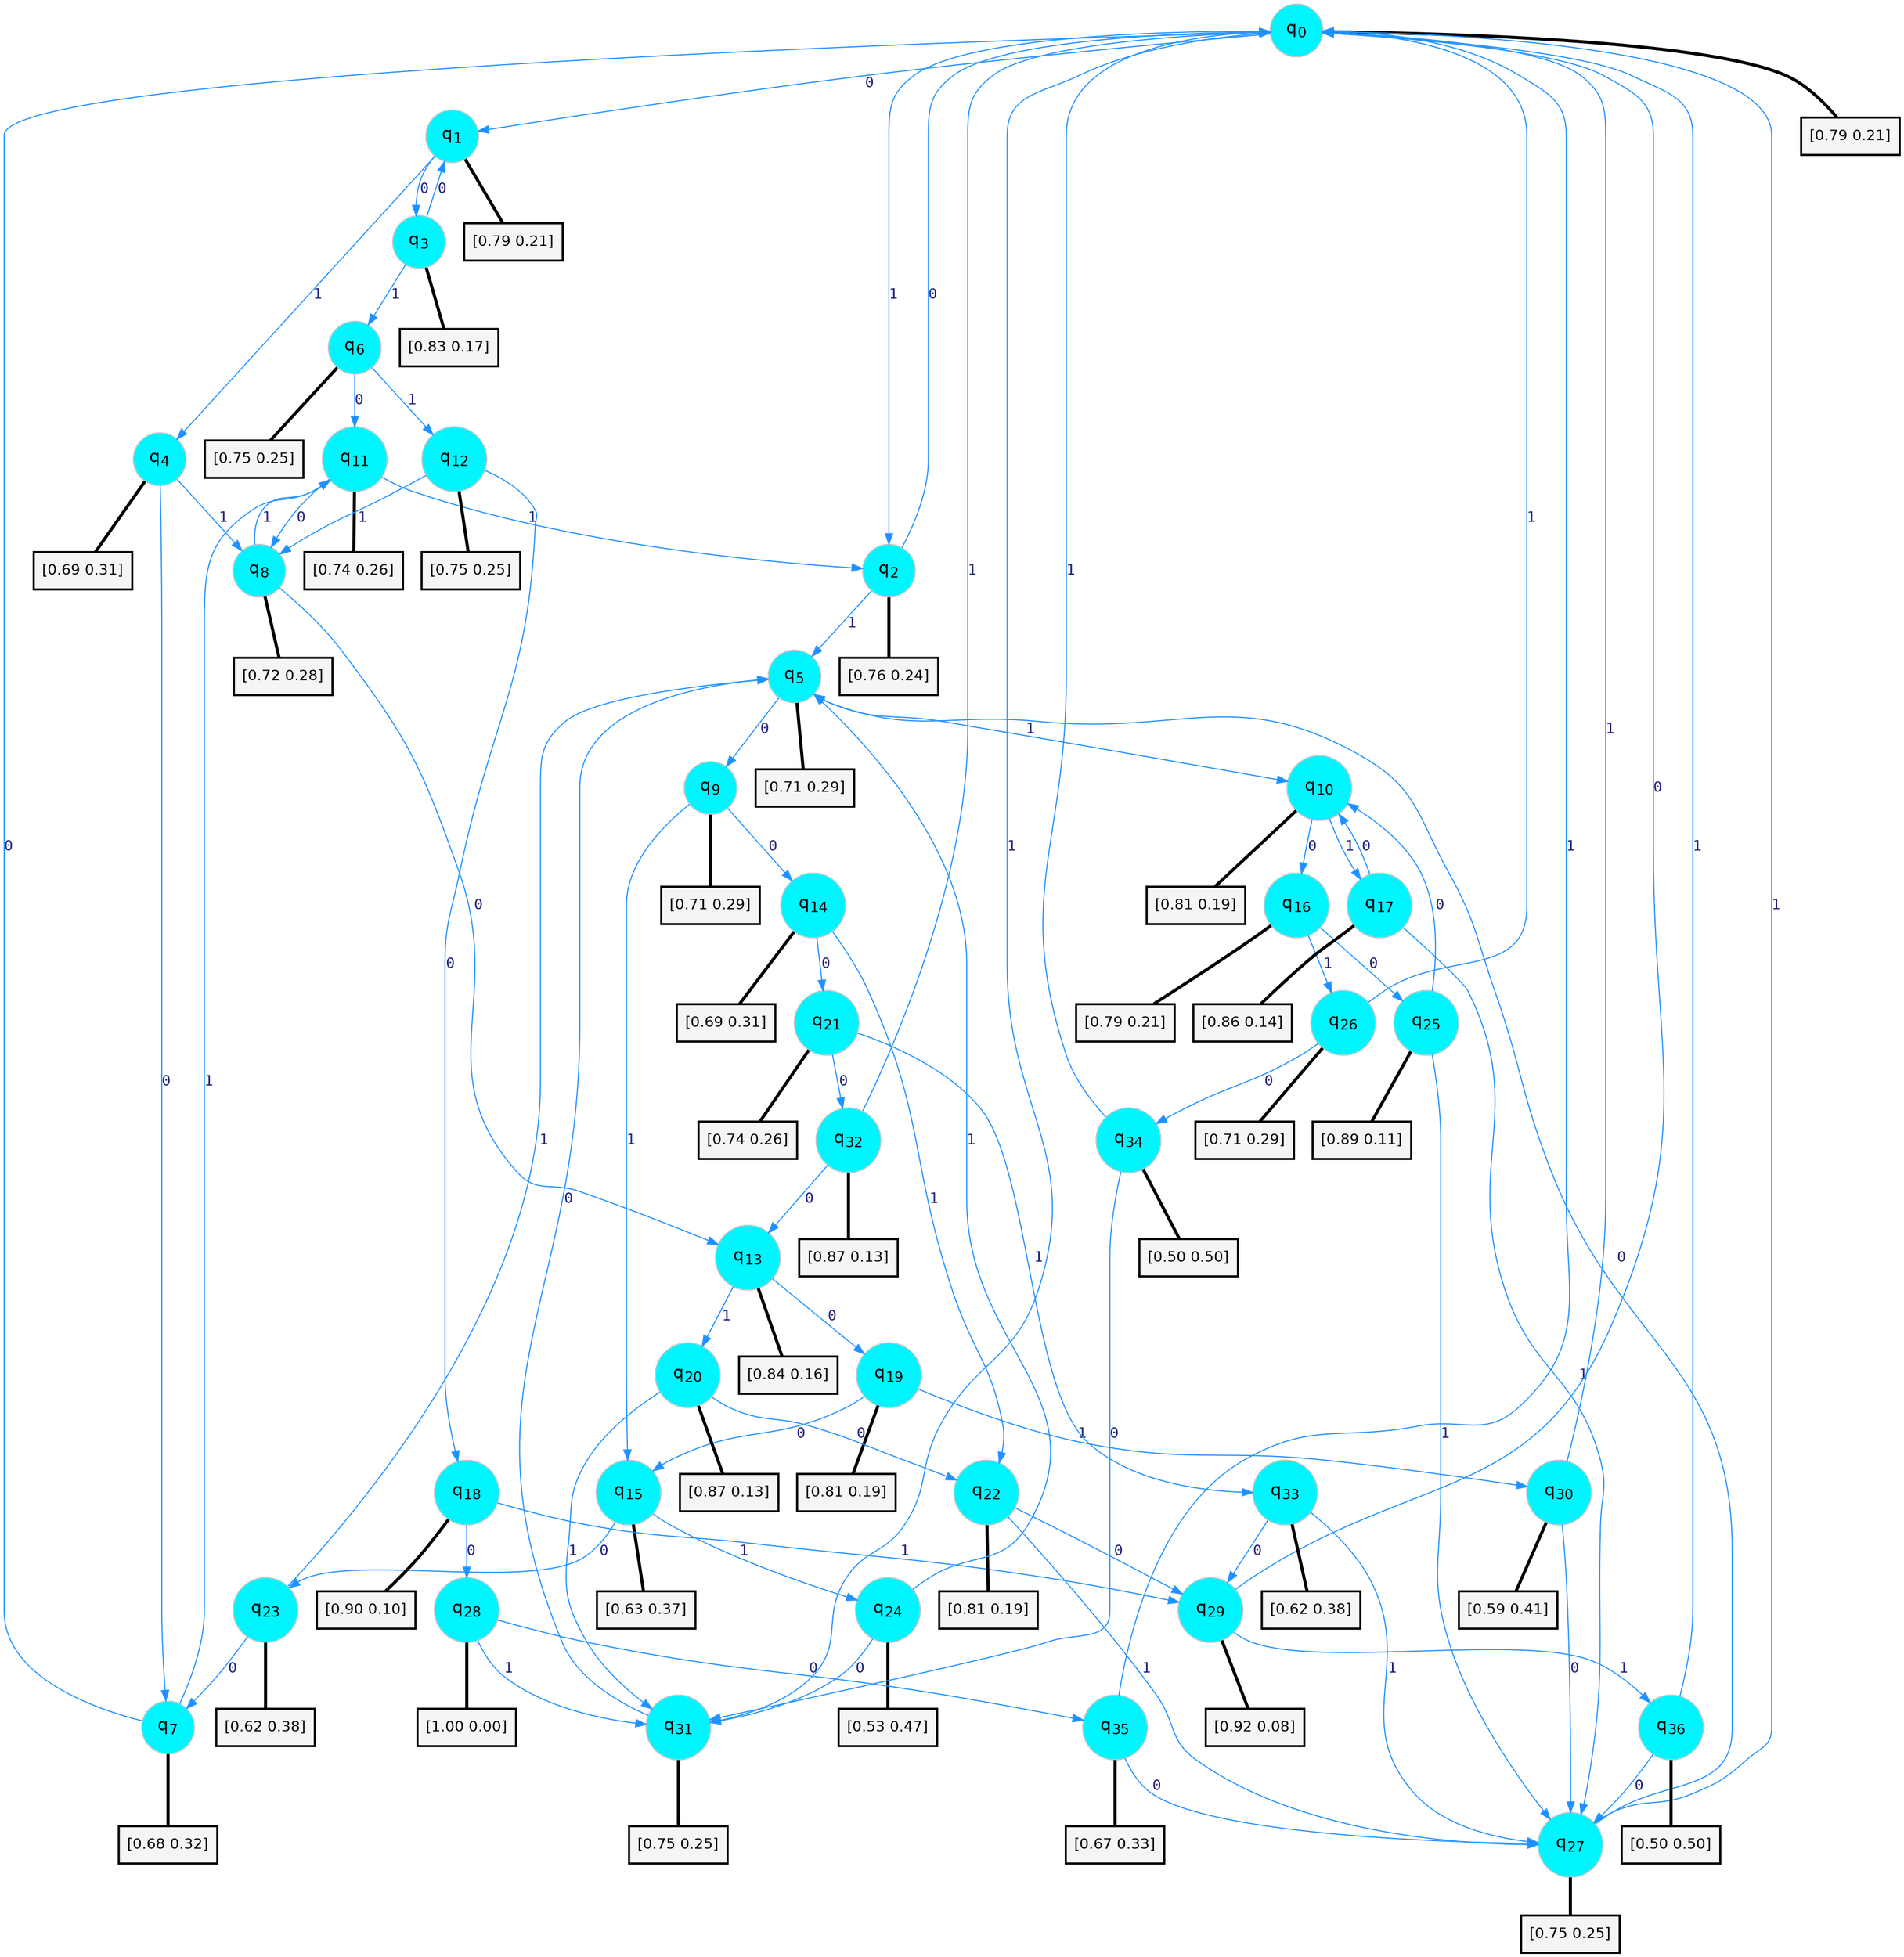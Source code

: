 digraph G {
graph [
bgcolor=transparent, dpi=300, rankdir=TD, size="40,25"];
node [
color=gray, fillcolor=turquoise1, fontcolor=black, fontname=Helvetica, fontsize=16, fontweight=bold, shape=circle, style=filled];
edge [
arrowsize=1, color=dodgerblue1, fontcolor=midnightblue, fontname=courier, fontweight=bold, penwidth=1, style=solid, weight=20];
0[label=<q<SUB>0</SUB>>];
1[label=<q<SUB>1</SUB>>];
2[label=<q<SUB>2</SUB>>];
3[label=<q<SUB>3</SUB>>];
4[label=<q<SUB>4</SUB>>];
5[label=<q<SUB>5</SUB>>];
6[label=<q<SUB>6</SUB>>];
7[label=<q<SUB>7</SUB>>];
8[label=<q<SUB>8</SUB>>];
9[label=<q<SUB>9</SUB>>];
10[label=<q<SUB>10</SUB>>];
11[label=<q<SUB>11</SUB>>];
12[label=<q<SUB>12</SUB>>];
13[label=<q<SUB>13</SUB>>];
14[label=<q<SUB>14</SUB>>];
15[label=<q<SUB>15</SUB>>];
16[label=<q<SUB>16</SUB>>];
17[label=<q<SUB>17</SUB>>];
18[label=<q<SUB>18</SUB>>];
19[label=<q<SUB>19</SUB>>];
20[label=<q<SUB>20</SUB>>];
21[label=<q<SUB>21</SUB>>];
22[label=<q<SUB>22</SUB>>];
23[label=<q<SUB>23</SUB>>];
24[label=<q<SUB>24</SUB>>];
25[label=<q<SUB>25</SUB>>];
26[label=<q<SUB>26</SUB>>];
27[label=<q<SUB>27</SUB>>];
28[label=<q<SUB>28</SUB>>];
29[label=<q<SUB>29</SUB>>];
30[label=<q<SUB>30</SUB>>];
31[label=<q<SUB>31</SUB>>];
32[label=<q<SUB>32</SUB>>];
33[label=<q<SUB>33</SUB>>];
34[label=<q<SUB>34</SUB>>];
35[label=<q<SUB>35</SUB>>];
36[label=<q<SUB>36</SUB>>];
37[label="[0.79 0.21]", shape=box,fontcolor=black, fontname=Helvetica, fontsize=14, penwidth=2, fillcolor=whitesmoke,color=black];
38[label="[0.79 0.21]", shape=box,fontcolor=black, fontname=Helvetica, fontsize=14, penwidth=2, fillcolor=whitesmoke,color=black];
39[label="[0.76 0.24]", shape=box,fontcolor=black, fontname=Helvetica, fontsize=14, penwidth=2, fillcolor=whitesmoke,color=black];
40[label="[0.83 0.17]", shape=box,fontcolor=black, fontname=Helvetica, fontsize=14, penwidth=2, fillcolor=whitesmoke,color=black];
41[label="[0.69 0.31]", shape=box,fontcolor=black, fontname=Helvetica, fontsize=14, penwidth=2, fillcolor=whitesmoke,color=black];
42[label="[0.71 0.29]", shape=box,fontcolor=black, fontname=Helvetica, fontsize=14, penwidth=2, fillcolor=whitesmoke,color=black];
43[label="[0.75 0.25]", shape=box,fontcolor=black, fontname=Helvetica, fontsize=14, penwidth=2, fillcolor=whitesmoke,color=black];
44[label="[0.68 0.32]", shape=box,fontcolor=black, fontname=Helvetica, fontsize=14, penwidth=2, fillcolor=whitesmoke,color=black];
45[label="[0.72 0.28]", shape=box,fontcolor=black, fontname=Helvetica, fontsize=14, penwidth=2, fillcolor=whitesmoke,color=black];
46[label="[0.71 0.29]", shape=box,fontcolor=black, fontname=Helvetica, fontsize=14, penwidth=2, fillcolor=whitesmoke,color=black];
47[label="[0.81 0.19]", shape=box,fontcolor=black, fontname=Helvetica, fontsize=14, penwidth=2, fillcolor=whitesmoke,color=black];
48[label="[0.74 0.26]", shape=box,fontcolor=black, fontname=Helvetica, fontsize=14, penwidth=2, fillcolor=whitesmoke,color=black];
49[label="[0.75 0.25]", shape=box,fontcolor=black, fontname=Helvetica, fontsize=14, penwidth=2, fillcolor=whitesmoke,color=black];
50[label="[0.84 0.16]", shape=box,fontcolor=black, fontname=Helvetica, fontsize=14, penwidth=2, fillcolor=whitesmoke,color=black];
51[label="[0.69 0.31]", shape=box,fontcolor=black, fontname=Helvetica, fontsize=14, penwidth=2, fillcolor=whitesmoke,color=black];
52[label="[0.63 0.37]", shape=box,fontcolor=black, fontname=Helvetica, fontsize=14, penwidth=2, fillcolor=whitesmoke,color=black];
53[label="[0.79 0.21]", shape=box,fontcolor=black, fontname=Helvetica, fontsize=14, penwidth=2, fillcolor=whitesmoke,color=black];
54[label="[0.86 0.14]", shape=box,fontcolor=black, fontname=Helvetica, fontsize=14, penwidth=2, fillcolor=whitesmoke,color=black];
55[label="[0.90 0.10]", shape=box,fontcolor=black, fontname=Helvetica, fontsize=14, penwidth=2, fillcolor=whitesmoke,color=black];
56[label="[0.81 0.19]", shape=box,fontcolor=black, fontname=Helvetica, fontsize=14, penwidth=2, fillcolor=whitesmoke,color=black];
57[label="[0.87 0.13]", shape=box,fontcolor=black, fontname=Helvetica, fontsize=14, penwidth=2, fillcolor=whitesmoke,color=black];
58[label="[0.74 0.26]", shape=box,fontcolor=black, fontname=Helvetica, fontsize=14, penwidth=2, fillcolor=whitesmoke,color=black];
59[label="[0.81 0.19]", shape=box,fontcolor=black, fontname=Helvetica, fontsize=14, penwidth=2, fillcolor=whitesmoke,color=black];
60[label="[0.62 0.38]", shape=box,fontcolor=black, fontname=Helvetica, fontsize=14, penwidth=2, fillcolor=whitesmoke,color=black];
61[label="[0.53 0.47]", shape=box,fontcolor=black, fontname=Helvetica, fontsize=14, penwidth=2, fillcolor=whitesmoke,color=black];
62[label="[0.89 0.11]", shape=box,fontcolor=black, fontname=Helvetica, fontsize=14, penwidth=2, fillcolor=whitesmoke,color=black];
63[label="[0.71 0.29]", shape=box,fontcolor=black, fontname=Helvetica, fontsize=14, penwidth=2, fillcolor=whitesmoke,color=black];
64[label="[0.75 0.25]", shape=box,fontcolor=black, fontname=Helvetica, fontsize=14, penwidth=2, fillcolor=whitesmoke,color=black];
65[label="[1.00 0.00]", shape=box,fontcolor=black, fontname=Helvetica, fontsize=14, penwidth=2, fillcolor=whitesmoke,color=black];
66[label="[0.92 0.08]", shape=box,fontcolor=black, fontname=Helvetica, fontsize=14, penwidth=2, fillcolor=whitesmoke,color=black];
67[label="[0.59 0.41]", shape=box,fontcolor=black, fontname=Helvetica, fontsize=14, penwidth=2, fillcolor=whitesmoke,color=black];
68[label="[0.75 0.25]", shape=box,fontcolor=black, fontname=Helvetica, fontsize=14, penwidth=2, fillcolor=whitesmoke,color=black];
69[label="[0.87 0.13]", shape=box,fontcolor=black, fontname=Helvetica, fontsize=14, penwidth=2, fillcolor=whitesmoke,color=black];
70[label="[0.62 0.38]", shape=box,fontcolor=black, fontname=Helvetica, fontsize=14, penwidth=2, fillcolor=whitesmoke,color=black];
71[label="[0.50 0.50]", shape=box,fontcolor=black, fontname=Helvetica, fontsize=14, penwidth=2, fillcolor=whitesmoke,color=black];
72[label="[0.67 0.33]", shape=box,fontcolor=black, fontname=Helvetica, fontsize=14, penwidth=2, fillcolor=whitesmoke,color=black];
73[label="[0.50 0.50]", shape=box,fontcolor=black, fontname=Helvetica, fontsize=14, penwidth=2, fillcolor=whitesmoke,color=black];
0->1 [label=0];
0->2 [label=1];
0->37 [arrowhead=none, penwidth=3,color=black];
1->3 [label=0];
1->4 [label=1];
1->38 [arrowhead=none, penwidth=3,color=black];
2->0 [label=0];
2->5 [label=1];
2->39 [arrowhead=none, penwidth=3,color=black];
3->1 [label=0];
3->6 [label=1];
3->40 [arrowhead=none, penwidth=3,color=black];
4->7 [label=0];
4->8 [label=1];
4->41 [arrowhead=none, penwidth=3,color=black];
5->9 [label=0];
5->10 [label=1];
5->42 [arrowhead=none, penwidth=3,color=black];
6->11 [label=0];
6->12 [label=1];
6->43 [arrowhead=none, penwidth=3,color=black];
7->0 [label=0];
7->11 [label=1];
7->44 [arrowhead=none, penwidth=3,color=black];
8->13 [label=0];
8->11 [label=1];
8->45 [arrowhead=none, penwidth=3,color=black];
9->14 [label=0];
9->15 [label=1];
9->46 [arrowhead=none, penwidth=3,color=black];
10->16 [label=0];
10->17 [label=1];
10->47 [arrowhead=none, penwidth=3,color=black];
11->8 [label=0];
11->2 [label=1];
11->48 [arrowhead=none, penwidth=3,color=black];
12->18 [label=0];
12->8 [label=1];
12->49 [arrowhead=none, penwidth=3,color=black];
13->19 [label=0];
13->20 [label=1];
13->50 [arrowhead=none, penwidth=3,color=black];
14->21 [label=0];
14->22 [label=1];
14->51 [arrowhead=none, penwidth=3,color=black];
15->23 [label=0];
15->24 [label=1];
15->52 [arrowhead=none, penwidth=3,color=black];
16->25 [label=0];
16->26 [label=1];
16->53 [arrowhead=none, penwidth=3,color=black];
17->10 [label=0];
17->27 [label=1];
17->54 [arrowhead=none, penwidth=3,color=black];
18->28 [label=0];
18->29 [label=1];
18->55 [arrowhead=none, penwidth=3,color=black];
19->15 [label=0];
19->30 [label=1];
19->56 [arrowhead=none, penwidth=3,color=black];
20->22 [label=0];
20->31 [label=1];
20->57 [arrowhead=none, penwidth=3,color=black];
21->32 [label=0];
21->33 [label=1];
21->58 [arrowhead=none, penwidth=3,color=black];
22->29 [label=0];
22->27 [label=1];
22->59 [arrowhead=none, penwidth=3,color=black];
23->7 [label=0];
23->5 [label=1];
23->60 [arrowhead=none, penwidth=3,color=black];
24->31 [label=0];
24->5 [label=1];
24->61 [arrowhead=none, penwidth=3,color=black];
25->10 [label=0];
25->27 [label=1];
25->62 [arrowhead=none, penwidth=3,color=black];
26->34 [label=0];
26->0 [label=1];
26->63 [arrowhead=none, penwidth=3,color=black];
27->5 [label=0];
27->0 [label=1];
27->64 [arrowhead=none, penwidth=3,color=black];
28->35 [label=0];
28->31 [label=1];
28->65 [arrowhead=none, penwidth=3,color=black];
29->0 [label=0];
29->36 [label=1];
29->66 [arrowhead=none, penwidth=3,color=black];
30->27 [label=0];
30->0 [label=1];
30->67 [arrowhead=none, penwidth=3,color=black];
31->5 [label=0];
31->0 [label=1];
31->68 [arrowhead=none, penwidth=3,color=black];
32->13 [label=0];
32->0 [label=1];
32->69 [arrowhead=none, penwidth=3,color=black];
33->29 [label=0];
33->27 [label=1];
33->70 [arrowhead=none, penwidth=3,color=black];
34->31 [label=0];
34->0 [label=1];
34->71 [arrowhead=none, penwidth=3,color=black];
35->27 [label=0];
35->0 [label=1];
35->72 [arrowhead=none, penwidth=3,color=black];
36->27 [label=0];
36->0 [label=1];
36->73 [arrowhead=none, penwidth=3,color=black];
}
